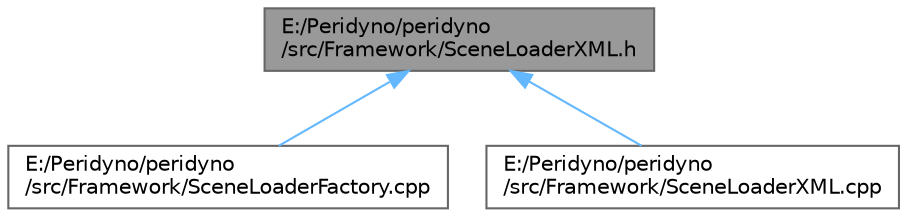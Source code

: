 digraph "E:/Peridyno/peridyno/src/Framework/SceneLoaderXML.h"
{
 // LATEX_PDF_SIZE
  bgcolor="transparent";
  edge [fontname=Helvetica,fontsize=10,labelfontname=Helvetica,labelfontsize=10];
  node [fontname=Helvetica,fontsize=10,shape=box,height=0.2,width=0.4];
  Node1 [id="Node000001",label="E:/Peridyno/peridyno\l/src/Framework/SceneLoaderXML.h",height=0.2,width=0.4,color="gray40", fillcolor="grey60", style="filled", fontcolor="black",tooltip=" "];
  Node1 -> Node2 [id="edge1_Node000001_Node000002",dir="back",color="steelblue1",style="solid",tooltip=" "];
  Node2 [id="Node000002",label="E:/Peridyno/peridyno\l/src/Framework/SceneLoaderFactory.cpp",height=0.2,width=0.4,color="grey40", fillcolor="white", style="filled",URL="$_scene_loader_factory_8cpp.html",tooltip=" "];
  Node1 -> Node3 [id="edge2_Node000001_Node000003",dir="back",color="steelblue1",style="solid",tooltip=" "];
  Node3 [id="Node000003",label="E:/Peridyno/peridyno\l/src/Framework/SceneLoaderXML.cpp",height=0.2,width=0.4,color="grey40", fillcolor="white", style="filled",URL="$_scene_loader_x_m_l_8cpp.html",tooltip=" "];
}
